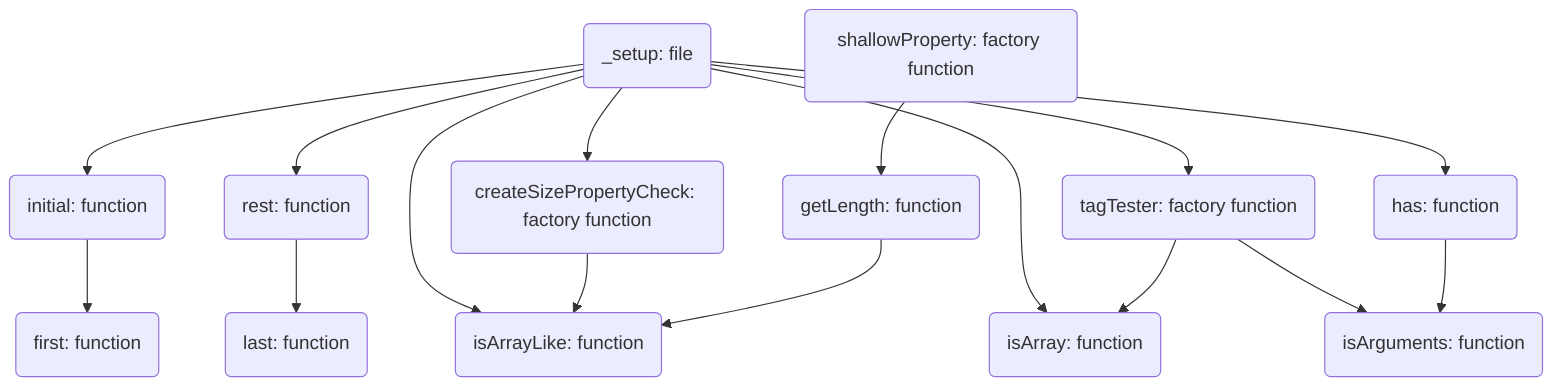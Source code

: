 flowchart TD
  %% Define nodes and their names

  %%% `_xxx` files
  _setup(_setup: file)
  _shallowProperty(shallowProperty: factory function)
  _getLength(getLength: function)
  _createSizePropertyCheck(createSizePropertyCheck: factory function)
  _isArrayLike(isArrayLike: function)
  _tagTester(tagTester: factory function)
  _has(has: function)

  %%% Array functions

  initial(initial: function)
  first(first: function)
  rest(rest: function)
  last(last: function)

  %%% Object functions

  isArray(isArray: function)
  isArguments(isArguments: function)

  %% Hyperlink settings

  %%% `_xxx` files

  click _setup "https://github.com/AshGreyG/To-Realize-Underscore/blob/main/modules/_setup.js"
  click _shallowProperty "https://github.com/AshGreyG/To-Realize-Underscore/blob/main/modules/_shallowProperty.js"
  click _getLength "https://github.com/AshGreyG/To-Realize-Underscore/blob/main/modules/_getLength.js"
  click _createSizePropertyCheck "https://github.com/AshGreyG/To-Realize-Underscore/blob/main/modules/_createSizePropertyCheck .js"
  click _isArrayLike "https://github.com/AshGreyG/To-Realize-Underscore/blob/main/modules/_isArrayLike.js"
  click _tagTester "https://github.com/AshGreyG/To-Realize-Underscore/blob/main/modules/_tagTester.js"
  click _has "https://github.com/AshGreyG/To-Realize-Underscore/blob/main/modules/_has.js"

  %%% Array functions

  click initial "https://github.com/AshGreyG/To-Realize-Underscore/blob/main/modules/initial.js"
  click first "https://github.com/AshGreyG/To-Realize-Underscore/blob/main/modules/first.js"
  click rest "https://github.com/AshGreyG/To-Realize-Underscore/blob/main/modules/rest.js"
  click last "https://github.com/AshGreyG/To-Realize-Underscore/blob/main/modules/last.js"

  %%% Object functions

  click isArray "https://github.com/AshGreyG/To-Realize-Underscore/blob/main/modules/isArray.js"
  click isArguments "https://github.com/AshGreyG/To-Realize-Underscore/blob/main/modules/isArguments.js"

  %% Edge settings

  _setup --> initial
  _setup --> rest
  _setup --> _isArrayLike
  _setup --> _tagTester
  _setup --> isArray
  _setup --> _has
  _setup --> _createSizePropertyCheck

  _tagTester --> isArray
  _tagTester --> isArguments
  _shallowProperty --> _getLength
  _has --> isArguments
  _createSizePropertyCheck --> _isArrayLike
  _getLength --> _isArrayLike
  initial --> first
  rest --> last